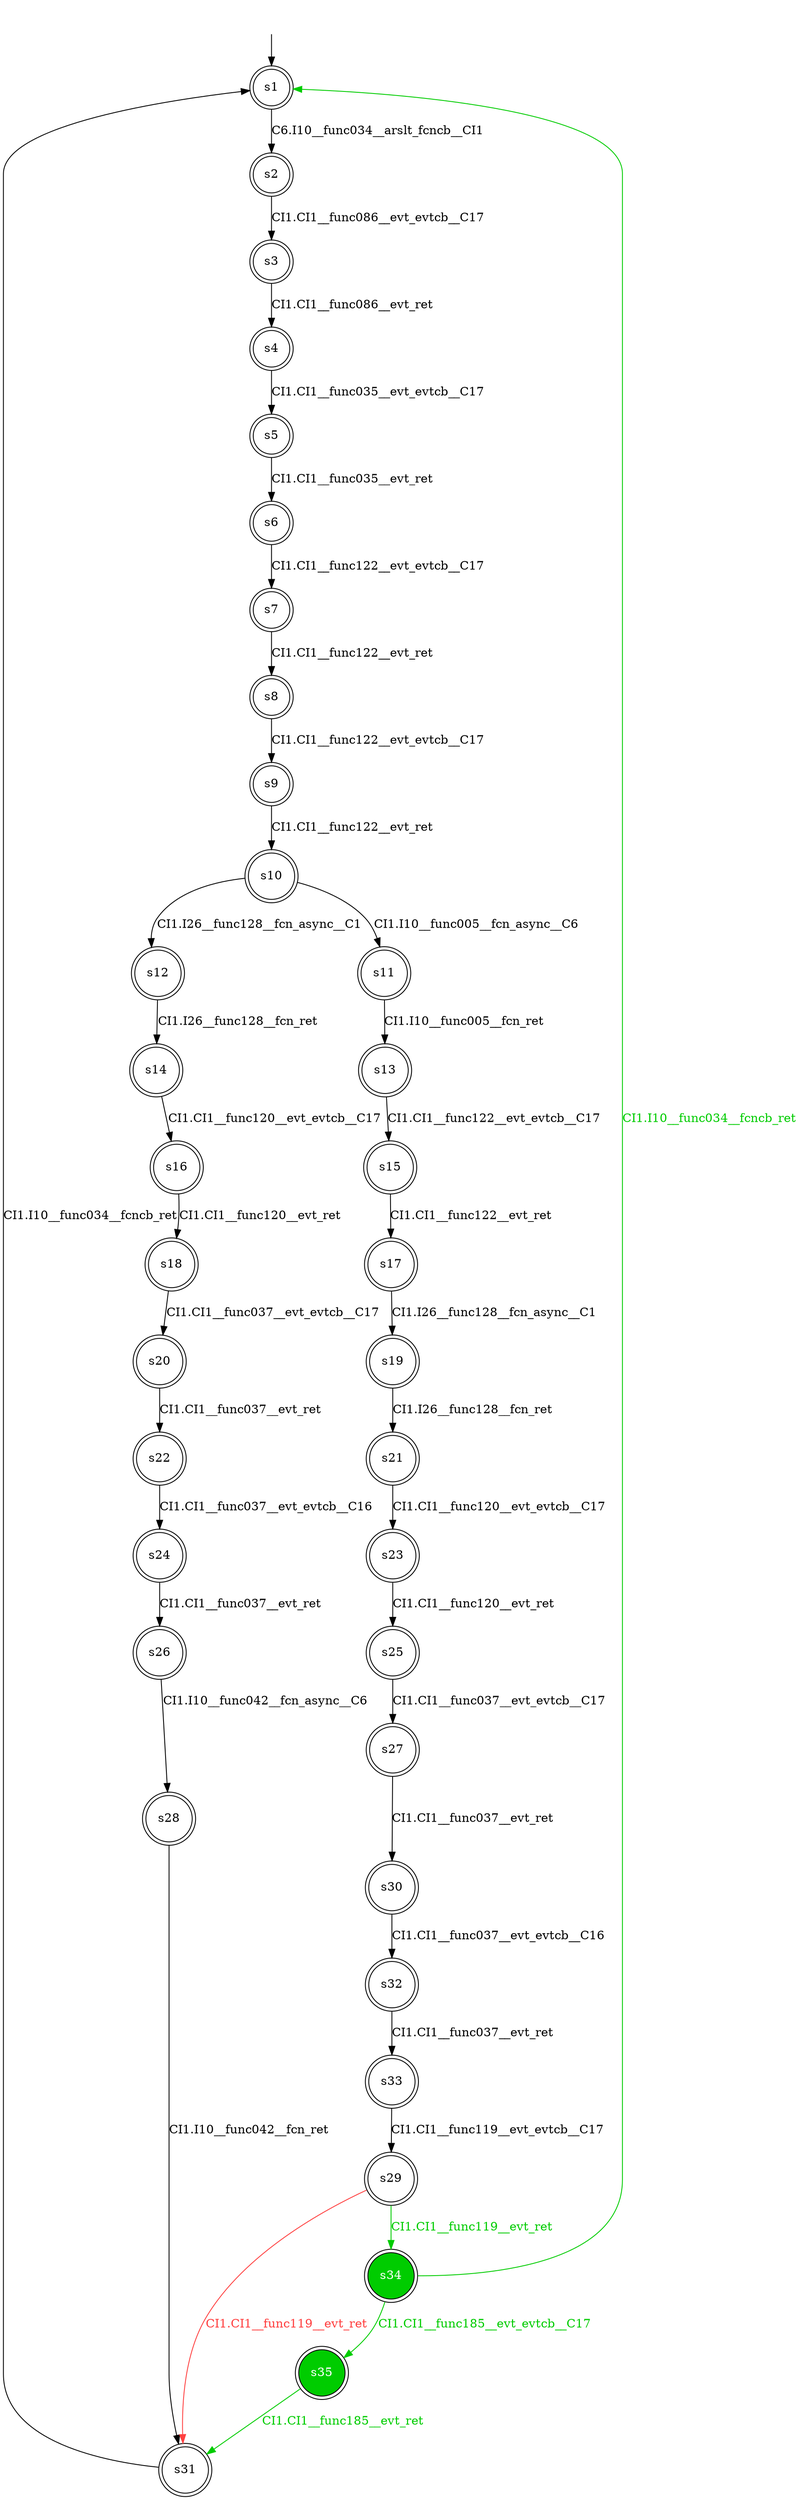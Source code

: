 digraph diffautomaton {
	1 [label=<s1> shape="doublecircle"];
	2 [label=<s2> shape="doublecircle"];
	3 [label=<s3> shape="doublecircle"];
	4 [label=<s4> shape="doublecircle"];
	5 [label=<s5> shape="doublecircle"];
	6 [label=<s6> shape="doublecircle"];
	7 [label=<s7> shape="doublecircle"];
	8 [label=<s8> shape="doublecircle"];
	9 [label=<s9> shape="doublecircle"];
	10 [label=<s10> shape="doublecircle"];
	11 [label=<s11> shape="doublecircle"];
	12 [label=<s12> shape="doublecircle"];
	13 [label=<s13> shape="doublecircle"];
	14 [label=<s14> shape="doublecircle"];
	15 [label=<s15> shape="doublecircle"];
	16 [label=<s16> shape="doublecircle"];
	17 [label=<s17> shape="doublecircle"];
	18 [label=<s18> shape="doublecircle"];
	19 [label=<s19> shape="doublecircle"];
	20 [label=<s20> shape="doublecircle"];
	21 [label=<s21> shape="doublecircle"];
	22 [label=<s22> shape="doublecircle"];
	23 [label=<s23> shape="doublecircle"];
	24 [label=<s24> shape="doublecircle"];
	25 [label=<s25> shape="doublecircle"];
	26 [label=<s26> shape="doublecircle"];
	27 [label=<s27> shape="doublecircle"];
	28 [label=<s28> shape="doublecircle"];
	29 [label=<s29> shape="doublecircle"];
	30 [label=<s30> shape="doublecircle"];
	31 [label=<s31> shape="doublecircle"];
	32 [label=<s32> shape="doublecircle"];
	33 [label=<s33> shape="doublecircle"];
	34 [label=<s34> shape="doublecircle" fillcolor="#00cc00" fontcolor="#ffffff" style="filled"];
	35 [label=<s35> shape="doublecircle" fillcolor="#00cc00" fontcolor="#ffffff" style="filled"];
	__init1 [label=<> shape="none"];
	__init1 -> 1;
	1 -> 2 [label=<<font color="#000000">C6.I10__func034__arslt_fcncb__CI1</font>> id="1-0-2"];
	2 -> 3 [label=<<font color="#000000">CI1.CI1__func086__evt_evtcb__C17</font>> id="2-0-3"];
	3 -> 4 [label=<<font color="#000000">CI1.CI1__func086__evt_ret</font>> id="3-0-4"];
	4 -> 5 [label=<<font color="#000000">CI1.CI1__func035__evt_evtcb__C17</font>> id="4-0-5"];
	5 -> 6 [label=<<font color="#000000">CI1.CI1__func035__evt_ret</font>> id="5-0-6"];
	6 -> 7 [label=<<font color="#000000">CI1.CI1__func122__evt_evtcb__C17</font>> id="6-0-7"];
	7 -> 8 [label=<<font color="#000000">CI1.CI1__func122__evt_ret</font>> id="7-0-8"];
	8 -> 9 [label=<<font color="#000000">CI1.CI1__func122__evt_evtcb__C17</font>> id="8-0-9"];
	9 -> 10 [label=<<font color="#000000">CI1.CI1__func122__evt_ret</font>> id="9-0-10"];
	10 -> 11 [label=<<font color="#000000">CI1.I10__func005__fcn_async__C6</font>> id="10-0-11"];
	10 -> 12 [label=<<font color="#000000">CI1.I26__func128__fcn_async__C1</font>> id="10-1-12"];
	11 -> 13 [label=<<font color="#000000">CI1.I10__func005__fcn_ret</font>> id="11-0-13"];
	12 -> 14 [label=<<font color="#000000">CI1.I26__func128__fcn_ret</font>> id="12-0-14"];
	13 -> 15 [label=<<font color="#000000">CI1.CI1__func122__evt_evtcb__C17</font>> id="13-0-15"];
	14 -> 16 [label=<<font color="#000000">CI1.CI1__func120__evt_evtcb__C17</font>> id="14-0-16"];
	15 -> 17 [label=<<font color="#000000">CI1.CI1__func122__evt_ret</font>> id="15-0-17"];
	16 -> 18 [label=<<font color="#000000">CI1.CI1__func120__evt_ret</font>> id="16-0-18"];
	17 -> 19 [label=<<font color="#000000">CI1.I26__func128__fcn_async__C1</font>> id="17-0-19"];
	18 -> 20 [label=<<font color="#000000">CI1.CI1__func037__evt_evtcb__C17</font>> id="18-0-20"];
	19 -> 21 [label=<<font color="#000000">CI1.I26__func128__fcn_ret</font>> id="19-0-21"];
	20 -> 22 [label=<<font color="#000000">CI1.CI1__func037__evt_ret</font>> id="20-0-22"];
	21 -> 23 [label=<<font color="#000000">CI1.CI1__func120__evt_evtcb__C17</font>> id="21-0-23"];
	22 -> 24 [label=<<font color="#000000">CI1.CI1__func037__evt_evtcb__C16</font>> id="22-0-24"];
	23 -> 25 [label=<<font color="#000000">CI1.CI1__func120__evt_ret</font>> id="23-0-25"];
	24 -> 26 [label=<<font color="#000000">CI1.CI1__func037__evt_ret</font>> id="24-0-26"];
	25 -> 27 [label=<<font color="#000000">CI1.CI1__func037__evt_evtcb__C17</font>> id="25-0-27"];
	26 -> 28 [label=<<font color="#000000">CI1.I10__func042__fcn_async__C6</font>> id="26-0-28"];
	27 -> 30 [label=<<font color="#000000">CI1.CI1__func037__evt_ret</font>> id="27-0-30"];
	28 -> 31 [label=<<font color="#000000">CI1.I10__func042__fcn_ret</font>> id="28-0-31"];
	29 -> 31 [label=<<font color="#ff4040">CI1.CI1__func119__evt_ret</font>> color="#ff4040" id="29-0-31"];
	29 -> 34 [label=<<font color="#00cc00">CI1.CI1__func119__evt_ret</font>> color="#00cc00" id="29-1-34"];
	30 -> 32 [label=<<font color="#000000">CI1.CI1__func037__evt_evtcb__C16</font>> id="30-0-32"];
	31 -> 1 [label=<<font color="#000000">CI1.I10__func034__fcncb_ret</font>> id="31-0-1"];
	32 -> 33 [label=<<font color="#000000">CI1.CI1__func037__evt_ret</font>> id="32-0-33"];
	33 -> 29 [label=<<font color="#000000">CI1.CI1__func119__evt_evtcb__C17</font>> id="33-0-29"];
	34 -> 1 [label=<<font color="#00cc00">CI1.I10__func034__fcncb_ret</font>> color="#00cc00" id="34-0-1"];
	34 -> 35 [label=<<font color="#00cc00">CI1.CI1__func185__evt_evtcb__C17</font>> color="#00cc00" id="34-1-35"];
	35 -> 31 [label=<<font color="#00cc00">CI1.CI1__func185__evt_ret</font>> color="#00cc00" id="35-0-31"];
}
